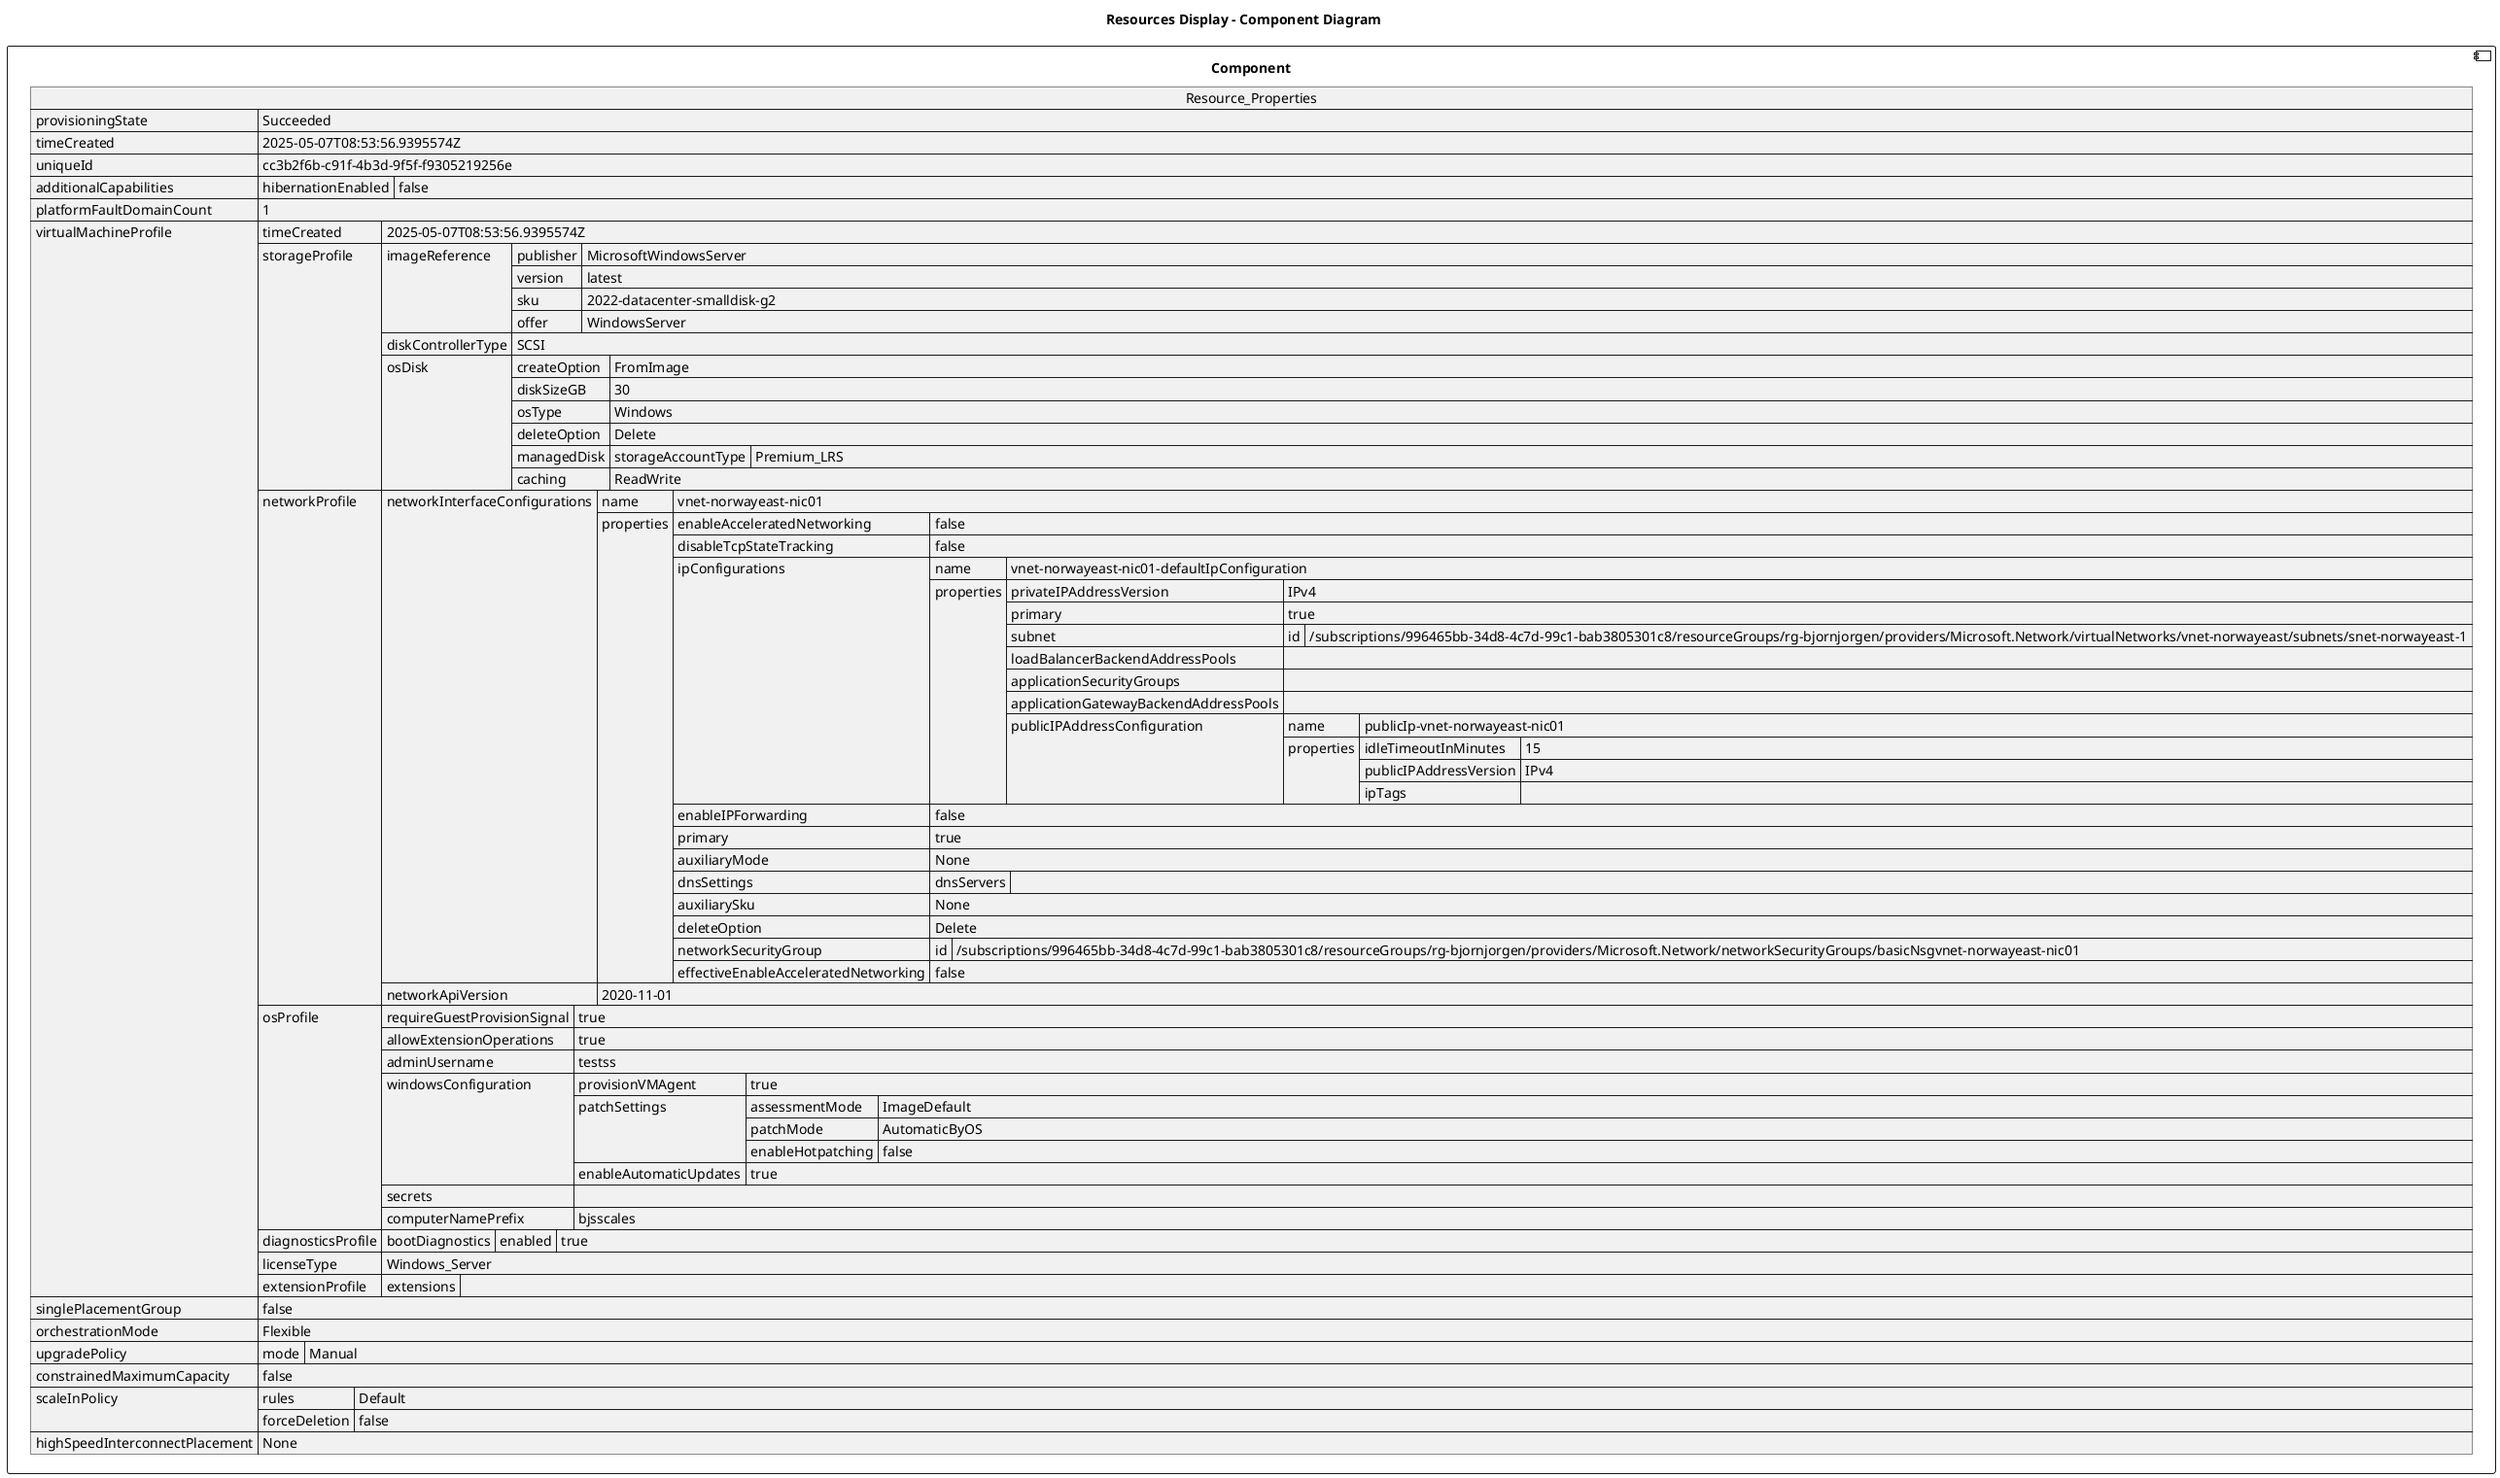 @startuml

title Resources Display - Component Diagram

component Component {

json  Resource_Properties {
  "provisioningState": "Succeeded",
  "timeCreated": "2025-05-07T08:53:56.9395574Z",
  "uniqueId": "cc3b2f6b-c91f-4b3d-9f5f-f9305219256e",
  "additionalCapabilities": {
    "hibernationEnabled": false
  },
  "platformFaultDomainCount": 1,
  "virtualMachineProfile": {
    "timeCreated": "2025-05-07T08:53:56.9395574Z",
    "storageProfile": {
      "imageReference": {
        "publisher": "MicrosoftWindowsServer",
        "version": "latest",
        "sku": "2022-datacenter-smalldisk-g2",
        "offer": "WindowsServer"
      },
      "diskControllerType": "SCSI",
      "osDisk": {
        "createOption": "FromImage",
        "diskSizeGB": 30,
        "osType": "Windows",
        "deleteOption": "Delete",
        "managedDisk": {
          "storageAccountType": "Premium_LRS"
        },
        "caching": "ReadWrite"
      }
    },
    "networkProfile": {
      "networkInterfaceConfigurations": [
        {
          "name": "vnet-norwayeast-nic01",
          "properties": {
            "enableAcceleratedNetworking": false,
            "disableTcpStateTracking": false,
            "ipConfigurations": [
              {
                "name": "vnet-norwayeast-nic01-defaultIpConfiguration",
                "properties": {
                  "privateIPAddressVersion": "IPv4",
                  "primary": true,
                  "subnet": {
                    "id": "/subscriptions/996465bb-34d8-4c7d-99c1-bab3805301c8/resourceGroups/rg-bjornjorgen/providers/Microsoft.Network/virtualNetworks/vnet-norwayeast/subnets/snet-norwayeast-1"
                  },
                  "loadBalancerBackendAddressPools": [],
                  "applicationSecurityGroups": [],
                  "applicationGatewayBackendAddressPools": [],
                  "publicIPAddressConfiguration": {
                    "name": "publicIp-vnet-norwayeast-nic01",
                    "properties": {
                      "idleTimeoutInMinutes": 15,
                      "publicIPAddressVersion": "IPv4",
                      "ipTags": []
                    }
                  }
                }
              }
            ],
            "enableIPForwarding": false,
            "primary": true,
            "auxiliaryMode": "None",
            "dnsSettings": {
              "dnsServers": []
            },
            "auxiliarySku": "None",
            "deleteOption": "Delete",
            "networkSecurityGroup": {
              "id": "/subscriptions/996465bb-34d8-4c7d-99c1-bab3805301c8/resourceGroups/rg-bjornjorgen/providers/Microsoft.Network/networkSecurityGroups/basicNsgvnet-norwayeast-nic01"
            },
            "effectiveEnableAcceleratedNetworking": false
          }
        }
      ],
      "networkApiVersion": "2020-11-01"
    },
    "osProfile": {
      "requireGuestProvisionSignal": true,
      "allowExtensionOperations": true,
      "adminUsername": "testss",
      "windowsConfiguration": {
        "provisionVMAgent": true,
        "patchSettings": {
          "assessmentMode": "ImageDefault",
          "patchMode": "AutomaticByOS",
          "enableHotpatching": false
        },
        "enableAutomaticUpdates": true
      },
      "secrets": [],
      "computerNamePrefix": "bjsscales"
    },
    "diagnosticsProfile": {
      "bootDiagnostics": {
        "enabled": true
      }
    },
    "licenseType": "Windows_Server",
    "extensionProfile": {
      "extensions": []
    }
  },
  "singlePlacementGroup": false,
  "orchestrationMode": "Flexible",
  "upgradePolicy": {
    "mode": "Manual"
  },
  "constrainedMaximumCapacity": false,
  "scaleInPolicy": {
    "rules": [
      "Default"
    ],
    "forceDeletion": false
  },
  "highSpeedInterconnectPlacement": "None"
}
}
@enduml
